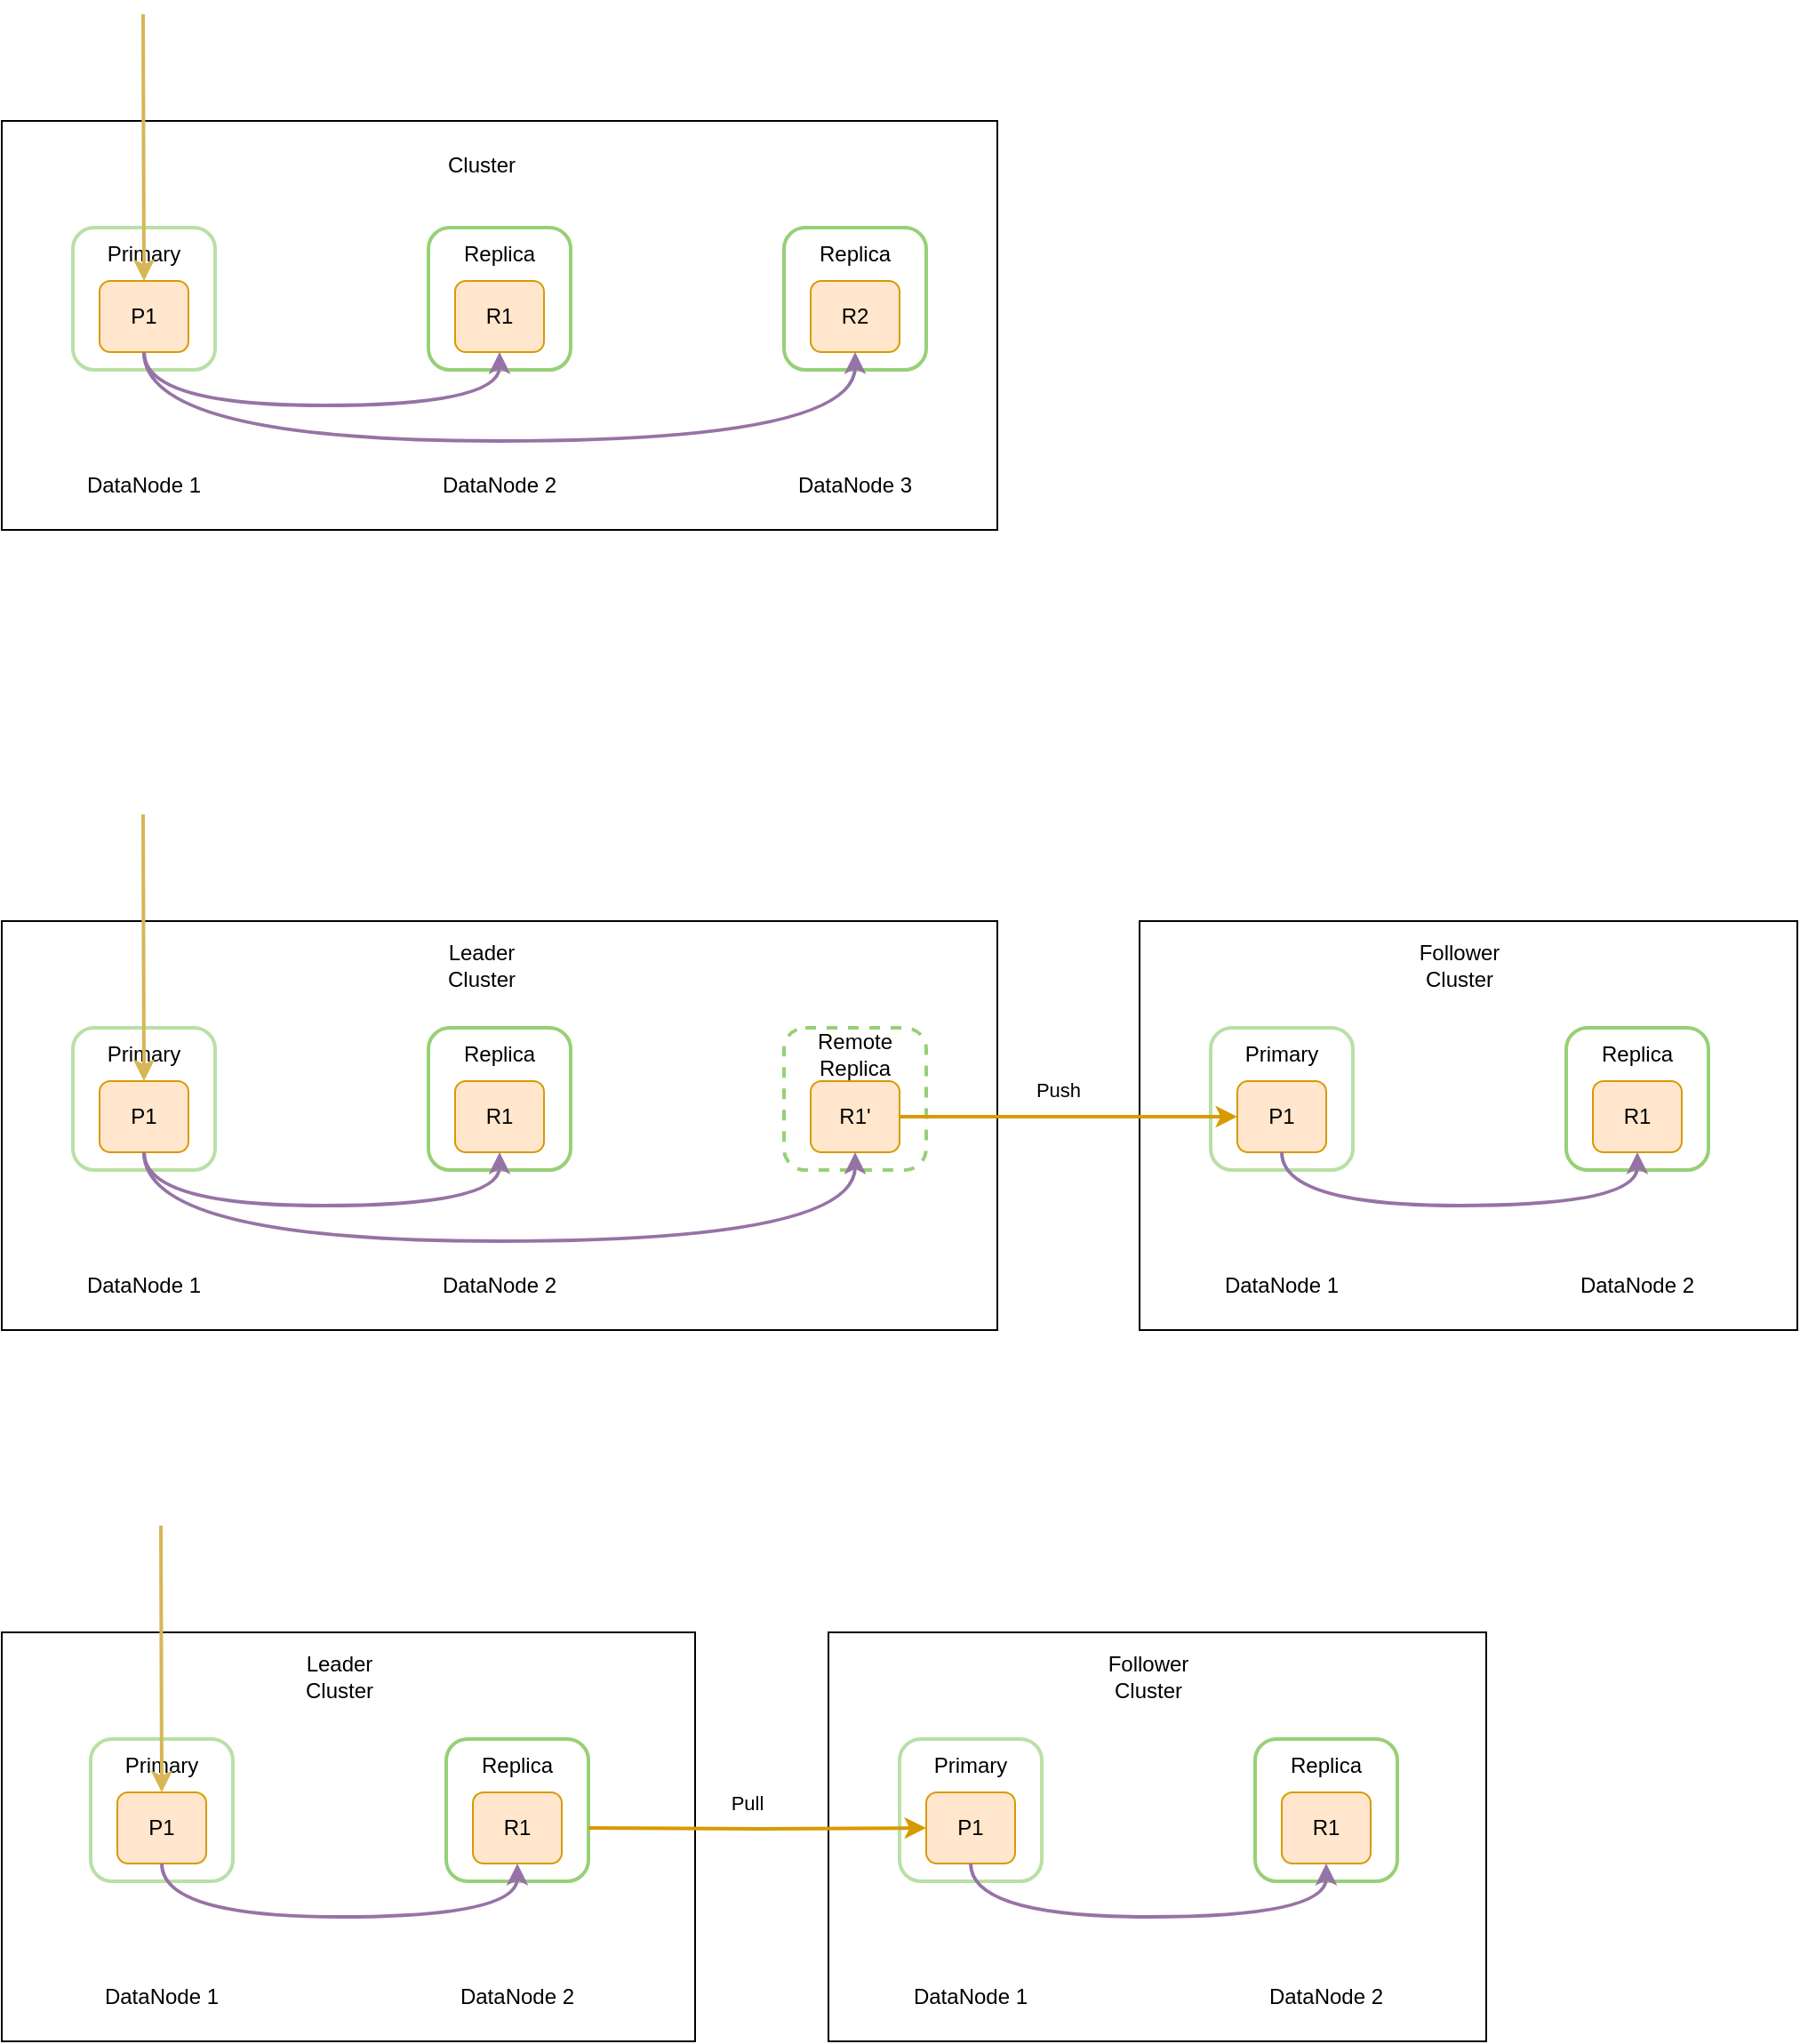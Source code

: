 <mxfile version="20.4.2" type="github">
  <diagram id="9nTsik4AKyD2Oay4WIvi" name="第 1 页">
    <mxGraphModel dx="1426" dy="794" grid="1" gridSize="10" guides="1" tooltips="1" connect="1" arrows="1" fold="1" page="1" pageScale="1" pageWidth="3300" pageHeight="4681" math="0" shadow="0">
      <root>
        <mxCell id="0" />
        <mxCell id="1" parent="0" />
        <mxCell id="qrC7Yj8JBwXGzyDAAPzy-1" value="" style="rounded=0;whiteSpace=wrap;html=1;strokeWidth=1;" vertex="1" parent="1">
          <mxGeometry x="110" y="160" width="560" height="230" as="geometry" />
        </mxCell>
        <mxCell id="qrC7Yj8JBwXGzyDAAPzy-2" value="" style="whiteSpace=wrap;html=1;aspect=fixed;strokeWidth=2;strokeColor=#B9E0A5;rounded=1;" vertex="1" parent="1">
          <mxGeometry x="150" y="220" width="80" height="80" as="geometry" />
        </mxCell>
        <mxCell id="qrC7Yj8JBwXGzyDAAPzy-3" value="P1" style="rounded=1;whiteSpace=wrap;html=1;fillColor=#ffe6cc;strokeColor=#d79b00;" vertex="1" parent="1">
          <mxGeometry x="165" y="250" width="50" height="40" as="geometry" />
        </mxCell>
        <mxCell id="qrC7Yj8JBwXGzyDAAPzy-4" value="Primary" style="text;html=1;strokeColor=none;fillColor=none;align=center;verticalAlign=middle;whiteSpace=wrap;rounded=0;" vertex="1" parent="1">
          <mxGeometry x="160" y="220" width="60" height="30" as="geometry" />
        </mxCell>
        <mxCell id="qrC7Yj8JBwXGzyDAAPzy-5" value="" style="whiteSpace=wrap;html=1;aspect=fixed;rounded=1;strokeWidth=2;strokeColor=#97D077;" vertex="1" parent="1">
          <mxGeometry x="350" y="220" width="80" height="80" as="geometry" />
        </mxCell>
        <mxCell id="qrC7Yj8JBwXGzyDAAPzy-6" value="" style="whiteSpace=wrap;html=1;aspect=fixed;strokeWidth=2;strokeColor=#97D077;rounded=1;" vertex="1" parent="1">
          <mxGeometry x="550" y="220" width="80" height="80" as="geometry" />
        </mxCell>
        <mxCell id="qrC7Yj8JBwXGzyDAAPzy-7" value="Replica" style="text;html=1;strokeColor=none;fillColor=none;align=center;verticalAlign=middle;whiteSpace=wrap;rounded=0;" vertex="1" parent="1">
          <mxGeometry x="360" y="220" width="60" height="30" as="geometry" />
        </mxCell>
        <mxCell id="qrC7Yj8JBwXGzyDAAPzy-8" value="Replica" style="text;html=1;strokeColor=none;fillColor=none;align=center;verticalAlign=middle;whiteSpace=wrap;rounded=0;" vertex="1" parent="1">
          <mxGeometry x="560" y="220" width="60" height="30" as="geometry" />
        </mxCell>
        <mxCell id="qrC7Yj8JBwXGzyDAAPzy-9" value="R1" style="rounded=1;whiteSpace=wrap;html=1;fillColor=#ffe6cc;strokeColor=#d79b00;" vertex="1" parent="1">
          <mxGeometry x="365" y="250" width="50" height="40" as="geometry" />
        </mxCell>
        <mxCell id="qrC7Yj8JBwXGzyDAAPzy-10" value="R2" style="rounded=1;whiteSpace=wrap;html=1;fillColor=#ffe6cc;strokeColor=#d79b00;" vertex="1" parent="1">
          <mxGeometry x="565" y="250" width="50" height="40" as="geometry" />
        </mxCell>
        <mxCell id="qrC7Yj8JBwXGzyDAAPzy-11" value="" style="endArrow=classic;html=1;rounded=0;entryX=0.5;entryY=1;entryDx=0;entryDy=0;fillColor=#fff2cc;strokeColor=#d6b656;strokeWidth=2;" edge="1" parent="1" target="qrC7Yj8JBwXGzyDAAPzy-4">
          <mxGeometry width="50" height="50" relative="1" as="geometry">
            <mxPoint x="189.5" y="100" as="sourcePoint" />
            <mxPoint x="189.5" y="220" as="targetPoint" />
          </mxGeometry>
        </mxCell>
        <mxCell id="qrC7Yj8JBwXGzyDAAPzy-12" style="edgeStyle=orthogonalEdgeStyle;orthogonalLoop=1;jettySize=auto;html=1;exitX=0.5;exitY=1;exitDx=0;exitDy=0;entryX=0.5;entryY=1;entryDx=0;entryDy=0;elbow=vertical;curved=1;fillColor=#e1d5e7;strokeColor=#9673a6;strokeWidth=2;" edge="1" parent="1" source="qrC7Yj8JBwXGzyDAAPzy-3" target="qrC7Yj8JBwXGzyDAAPzy-10">
          <mxGeometry relative="1" as="geometry">
            <Array as="points">
              <mxPoint x="190" y="340" />
              <mxPoint x="590" y="340" />
            </Array>
          </mxGeometry>
        </mxCell>
        <mxCell id="qrC7Yj8JBwXGzyDAAPzy-13" style="edgeStyle=orthogonalEdgeStyle;curved=1;orthogonalLoop=1;jettySize=auto;html=1;exitX=0.5;exitY=1;exitDx=0;exitDy=0;elbow=vertical;fillColor=#e1d5e7;strokeColor=#9673a6;strokeWidth=2;" edge="1" parent="1" source="qrC7Yj8JBwXGzyDAAPzy-3">
          <mxGeometry relative="1" as="geometry">
            <mxPoint x="390" y="290" as="targetPoint" />
            <Array as="points">
              <mxPoint x="190" y="320" />
              <mxPoint x="390" y="320" />
            </Array>
          </mxGeometry>
        </mxCell>
        <mxCell id="qrC7Yj8JBwXGzyDAAPzy-14" value="DataNode 1" style="text;html=1;strokeColor=none;fillColor=none;align=center;verticalAlign=middle;whiteSpace=wrap;rounded=0;strokeWidth=2;" vertex="1" parent="1">
          <mxGeometry x="150" y="350" width="80" height="30" as="geometry" />
        </mxCell>
        <mxCell id="qrC7Yj8JBwXGzyDAAPzy-15" value="DataNode 2" style="text;html=1;strokeColor=none;fillColor=none;align=center;verticalAlign=middle;whiteSpace=wrap;rounded=0;strokeWidth=2;" vertex="1" parent="1">
          <mxGeometry x="350" y="350" width="80" height="30" as="geometry" />
        </mxCell>
        <mxCell id="qrC7Yj8JBwXGzyDAAPzy-16" value="DataNode 3" style="text;html=1;strokeColor=none;fillColor=none;align=center;verticalAlign=middle;whiteSpace=wrap;rounded=0;strokeWidth=2;" vertex="1" parent="1">
          <mxGeometry x="550" y="350" width="80" height="30" as="geometry" />
        </mxCell>
        <mxCell id="qrC7Yj8JBwXGzyDAAPzy-17" value="Cluster" style="text;html=1;strokeColor=none;fillColor=none;align=center;verticalAlign=middle;whiteSpace=wrap;rounded=0;strokeWidth=2;" vertex="1" parent="1">
          <mxGeometry x="350" y="170" width="60" height="30" as="geometry" />
        </mxCell>
        <mxCell id="qrC7Yj8JBwXGzyDAAPzy-18" value="" style="rounded=0;whiteSpace=wrap;html=1;strokeWidth=1;" vertex="1" parent="1">
          <mxGeometry x="110" y="610" width="560" height="230" as="geometry" />
        </mxCell>
        <mxCell id="qrC7Yj8JBwXGzyDAAPzy-19" value="" style="whiteSpace=wrap;html=1;aspect=fixed;strokeWidth=2;strokeColor=#B9E0A5;rounded=1;" vertex="1" parent="1">
          <mxGeometry x="150" y="670" width="80" height="80" as="geometry" />
        </mxCell>
        <mxCell id="qrC7Yj8JBwXGzyDAAPzy-20" value="P1" style="rounded=1;whiteSpace=wrap;html=1;fillColor=#ffe6cc;strokeColor=#d79b00;" vertex="1" parent="1">
          <mxGeometry x="165" y="700" width="50" height="40" as="geometry" />
        </mxCell>
        <mxCell id="qrC7Yj8JBwXGzyDAAPzy-21" value="Primary" style="text;html=1;strokeColor=none;fillColor=none;align=center;verticalAlign=middle;whiteSpace=wrap;rounded=0;" vertex="1" parent="1">
          <mxGeometry x="160" y="670" width="60" height="30" as="geometry" />
        </mxCell>
        <mxCell id="qrC7Yj8JBwXGzyDAAPzy-22" value="" style="whiteSpace=wrap;html=1;aspect=fixed;rounded=1;strokeWidth=2;strokeColor=#97D077;" vertex="1" parent="1">
          <mxGeometry x="350" y="670" width="80" height="80" as="geometry" />
        </mxCell>
        <mxCell id="qrC7Yj8JBwXGzyDAAPzy-23" value="" style="whiteSpace=wrap;html=1;aspect=fixed;strokeWidth=2;strokeColor=#97D077;rounded=1;dashed=1;" vertex="1" parent="1">
          <mxGeometry x="550" y="670" width="80" height="80" as="geometry" />
        </mxCell>
        <mxCell id="qrC7Yj8JBwXGzyDAAPzy-24" value="Replica" style="text;html=1;strokeColor=none;fillColor=none;align=center;verticalAlign=middle;whiteSpace=wrap;rounded=0;" vertex="1" parent="1">
          <mxGeometry x="360" y="670" width="60" height="30" as="geometry" />
        </mxCell>
        <mxCell id="qrC7Yj8JBwXGzyDAAPzy-25" value="Remote Replica" style="text;html=1;strokeColor=none;fillColor=none;align=center;verticalAlign=middle;whiteSpace=wrap;rounded=0;" vertex="1" parent="1">
          <mxGeometry x="560" y="670" width="60" height="30" as="geometry" />
        </mxCell>
        <mxCell id="qrC7Yj8JBwXGzyDAAPzy-26" value="R1" style="rounded=1;whiteSpace=wrap;html=1;fillColor=#ffe6cc;strokeColor=#d79b00;" vertex="1" parent="1">
          <mxGeometry x="365" y="700" width="50" height="40" as="geometry" />
        </mxCell>
        <mxCell id="qrC7Yj8JBwXGzyDAAPzy-27" value="R1&#39;" style="rounded=1;whiteSpace=wrap;html=1;fillColor=#ffe6cc;strokeColor=#d79b00;" vertex="1" parent="1">
          <mxGeometry x="565" y="700" width="50" height="40" as="geometry" />
        </mxCell>
        <mxCell id="qrC7Yj8JBwXGzyDAAPzy-28" value="" style="endArrow=classic;html=1;rounded=0;entryX=0.5;entryY=1;entryDx=0;entryDy=0;fillColor=#fff2cc;strokeColor=#d6b656;strokeWidth=2;" edge="1" parent="1" target="qrC7Yj8JBwXGzyDAAPzy-21">
          <mxGeometry width="50" height="50" relative="1" as="geometry">
            <mxPoint x="189.5" y="550" as="sourcePoint" />
            <mxPoint x="189.5" y="670" as="targetPoint" />
          </mxGeometry>
        </mxCell>
        <mxCell id="qrC7Yj8JBwXGzyDAAPzy-29" style="edgeStyle=orthogonalEdgeStyle;orthogonalLoop=1;jettySize=auto;html=1;exitX=0.5;exitY=1;exitDx=0;exitDy=0;entryX=0.5;entryY=1;entryDx=0;entryDy=0;elbow=vertical;curved=1;fillColor=#e1d5e7;strokeColor=#9673a6;strokeWidth=2;" edge="1" parent="1" source="qrC7Yj8JBwXGzyDAAPzy-20" target="qrC7Yj8JBwXGzyDAAPzy-27">
          <mxGeometry relative="1" as="geometry">
            <Array as="points">
              <mxPoint x="190" y="790" />
              <mxPoint x="590" y="790" />
            </Array>
          </mxGeometry>
        </mxCell>
        <mxCell id="qrC7Yj8JBwXGzyDAAPzy-30" style="edgeStyle=orthogonalEdgeStyle;curved=1;orthogonalLoop=1;jettySize=auto;html=1;exitX=0.5;exitY=1;exitDx=0;exitDy=0;elbow=vertical;fillColor=#e1d5e7;strokeColor=#9673a6;strokeWidth=2;" edge="1" parent="1" source="qrC7Yj8JBwXGzyDAAPzy-20">
          <mxGeometry relative="1" as="geometry">
            <mxPoint x="390" y="740" as="targetPoint" />
            <Array as="points">
              <mxPoint x="190" y="770" />
              <mxPoint x="390" y="770" />
            </Array>
          </mxGeometry>
        </mxCell>
        <mxCell id="qrC7Yj8JBwXGzyDAAPzy-31" value="DataNode 1" style="text;html=1;strokeColor=none;fillColor=none;align=center;verticalAlign=middle;whiteSpace=wrap;rounded=0;strokeWidth=2;" vertex="1" parent="1">
          <mxGeometry x="150" y="800" width="80" height="30" as="geometry" />
        </mxCell>
        <mxCell id="qrC7Yj8JBwXGzyDAAPzy-32" value="DataNode 2" style="text;html=1;strokeColor=none;fillColor=none;align=center;verticalAlign=middle;whiteSpace=wrap;rounded=0;strokeWidth=2;" vertex="1" parent="1">
          <mxGeometry x="350" y="800" width="80" height="30" as="geometry" />
        </mxCell>
        <mxCell id="qrC7Yj8JBwXGzyDAAPzy-33" value="Leader Cluster" style="text;html=1;strokeColor=none;fillColor=none;align=center;verticalAlign=middle;whiteSpace=wrap;rounded=0;strokeWidth=2;" vertex="1" parent="1">
          <mxGeometry x="350" y="620" width="60" height="30" as="geometry" />
        </mxCell>
        <mxCell id="qrC7Yj8JBwXGzyDAAPzy-34" value="" style="rounded=0;whiteSpace=wrap;html=1;strokeWidth=1;" vertex="1" parent="1">
          <mxGeometry x="750" y="610" width="370" height="230" as="geometry" />
        </mxCell>
        <mxCell id="qrC7Yj8JBwXGzyDAAPzy-35" value="" style="whiteSpace=wrap;html=1;aspect=fixed;strokeWidth=2;strokeColor=#B9E0A5;rounded=1;" vertex="1" parent="1">
          <mxGeometry x="790" y="670" width="80" height="80" as="geometry" />
        </mxCell>
        <mxCell id="qrC7Yj8JBwXGzyDAAPzy-36" value="P1" style="rounded=1;whiteSpace=wrap;html=1;fillColor=#ffe6cc;strokeColor=#d79b00;" vertex="1" parent="1">
          <mxGeometry x="805" y="700" width="50" height="40" as="geometry" />
        </mxCell>
        <mxCell id="qrC7Yj8JBwXGzyDAAPzy-37" value="Primary" style="text;html=1;strokeColor=none;fillColor=none;align=center;verticalAlign=middle;whiteSpace=wrap;rounded=0;" vertex="1" parent="1">
          <mxGeometry x="800" y="670" width="60" height="30" as="geometry" />
        </mxCell>
        <mxCell id="qrC7Yj8JBwXGzyDAAPzy-38" value="" style="whiteSpace=wrap;html=1;aspect=fixed;rounded=1;strokeWidth=2;strokeColor=#97D077;" vertex="1" parent="1">
          <mxGeometry x="990" y="670" width="80" height="80" as="geometry" />
        </mxCell>
        <mxCell id="qrC7Yj8JBwXGzyDAAPzy-39" value="Replica" style="text;html=1;strokeColor=none;fillColor=none;align=center;verticalAlign=middle;whiteSpace=wrap;rounded=0;" vertex="1" parent="1">
          <mxGeometry x="1000" y="670" width="60" height="30" as="geometry" />
        </mxCell>
        <mxCell id="qrC7Yj8JBwXGzyDAAPzy-40" value="R1" style="rounded=1;whiteSpace=wrap;html=1;fillColor=#ffe6cc;strokeColor=#d79b00;" vertex="1" parent="1">
          <mxGeometry x="1005" y="700" width="50" height="40" as="geometry" />
        </mxCell>
        <mxCell id="qrC7Yj8JBwXGzyDAAPzy-41" style="edgeStyle=orthogonalEdgeStyle;curved=1;orthogonalLoop=1;jettySize=auto;html=1;exitX=0.5;exitY=1;exitDx=0;exitDy=0;elbow=vertical;fillColor=#e1d5e7;strokeColor=#9673a6;strokeWidth=2;" edge="1" parent="1" source="qrC7Yj8JBwXGzyDAAPzy-36">
          <mxGeometry relative="1" as="geometry">
            <mxPoint x="1030" y="740" as="targetPoint" />
            <Array as="points">
              <mxPoint x="830" y="770" />
              <mxPoint x="1030" y="770" />
            </Array>
          </mxGeometry>
        </mxCell>
        <mxCell id="qrC7Yj8JBwXGzyDAAPzy-42" value="DataNode 1" style="text;html=1;strokeColor=none;fillColor=none;align=center;verticalAlign=middle;whiteSpace=wrap;rounded=0;strokeWidth=2;" vertex="1" parent="1">
          <mxGeometry x="790" y="800" width="80" height="30" as="geometry" />
        </mxCell>
        <mxCell id="qrC7Yj8JBwXGzyDAAPzy-43" value="DataNode 2" style="text;html=1;strokeColor=none;fillColor=none;align=center;verticalAlign=middle;whiteSpace=wrap;rounded=0;strokeWidth=2;" vertex="1" parent="1">
          <mxGeometry x="990" y="800" width="80" height="30" as="geometry" />
        </mxCell>
        <mxCell id="qrC7Yj8JBwXGzyDAAPzy-44" value="Follower&lt;br&gt;Cluster" style="text;html=1;strokeColor=none;fillColor=none;align=center;verticalAlign=middle;whiteSpace=wrap;rounded=0;strokeWidth=2;" vertex="1" parent="1">
          <mxGeometry x="900" y="620" width="60" height="30" as="geometry" />
        </mxCell>
        <mxCell id="qrC7Yj8JBwXGzyDAAPzy-45" style="edgeStyle=orthogonalEdgeStyle;rounded=0;orthogonalLoop=1;jettySize=auto;html=1;exitX=1;exitY=0.5;exitDx=0;exitDy=0;entryX=0;entryY=0.5;entryDx=0;entryDy=0;strokeWidth=2;fillColor=#ffe6cc;strokeColor=#d79b00;" edge="1" parent="1" source="qrC7Yj8JBwXGzyDAAPzy-27" target="qrC7Yj8JBwXGzyDAAPzy-36">
          <mxGeometry relative="1" as="geometry" />
        </mxCell>
        <mxCell id="qrC7Yj8JBwXGzyDAAPzy-46" value="Push" style="edgeLabel;html=1;align=center;verticalAlign=middle;resizable=0;points=[];" vertex="1" connectable="0" parent="qrC7Yj8JBwXGzyDAAPzy-45">
          <mxGeometry x="-0.116" y="-1" relative="1" as="geometry">
            <mxPoint x="5" y="-16" as="offset" />
          </mxGeometry>
        </mxCell>
        <mxCell id="qrC7Yj8JBwXGzyDAAPzy-47" value="" style="rounded=0;whiteSpace=wrap;html=1;strokeWidth=1;" vertex="1" parent="1">
          <mxGeometry x="110" y="1010" width="390" height="230" as="geometry" />
        </mxCell>
        <mxCell id="qrC7Yj8JBwXGzyDAAPzy-48" value="" style="whiteSpace=wrap;html=1;aspect=fixed;strokeWidth=2;strokeColor=#B9E0A5;rounded=1;" vertex="1" parent="1">
          <mxGeometry x="160" y="1070" width="80" height="80" as="geometry" />
        </mxCell>
        <mxCell id="qrC7Yj8JBwXGzyDAAPzy-49" value="P1" style="rounded=1;whiteSpace=wrap;html=1;fillColor=#ffe6cc;strokeColor=#d79b00;" vertex="1" parent="1">
          <mxGeometry x="175" y="1100" width="50" height="40" as="geometry" />
        </mxCell>
        <mxCell id="qrC7Yj8JBwXGzyDAAPzy-50" value="Primary" style="text;html=1;strokeColor=none;fillColor=none;align=center;verticalAlign=middle;whiteSpace=wrap;rounded=0;" vertex="1" parent="1">
          <mxGeometry x="170" y="1070" width="60" height="30" as="geometry" />
        </mxCell>
        <mxCell id="qrC7Yj8JBwXGzyDAAPzy-51" value="" style="whiteSpace=wrap;html=1;aspect=fixed;rounded=1;strokeWidth=2;strokeColor=#97D077;" vertex="1" parent="1">
          <mxGeometry x="360" y="1070" width="80" height="80" as="geometry" />
        </mxCell>
        <mxCell id="qrC7Yj8JBwXGzyDAAPzy-52" value="Replica" style="text;html=1;strokeColor=none;fillColor=none;align=center;verticalAlign=middle;whiteSpace=wrap;rounded=0;" vertex="1" parent="1">
          <mxGeometry x="370" y="1070" width="60" height="30" as="geometry" />
        </mxCell>
        <mxCell id="qrC7Yj8JBwXGzyDAAPzy-53" value="R1" style="rounded=1;whiteSpace=wrap;html=1;fillColor=#ffe6cc;strokeColor=#d79b00;" vertex="1" parent="1">
          <mxGeometry x="375" y="1100" width="50" height="40" as="geometry" />
        </mxCell>
        <mxCell id="qrC7Yj8JBwXGzyDAAPzy-54" value="" style="endArrow=classic;html=1;rounded=0;entryX=0.5;entryY=1;entryDx=0;entryDy=0;fillColor=#fff2cc;strokeColor=#d6b656;strokeWidth=2;" edge="1" parent="1" target="qrC7Yj8JBwXGzyDAAPzy-50">
          <mxGeometry width="50" height="50" relative="1" as="geometry">
            <mxPoint x="199.5" y="950" as="sourcePoint" />
            <mxPoint x="199.5" y="1070" as="targetPoint" />
          </mxGeometry>
        </mxCell>
        <mxCell id="qrC7Yj8JBwXGzyDAAPzy-55" style="edgeStyle=orthogonalEdgeStyle;curved=1;orthogonalLoop=1;jettySize=auto;html=1;exitX=0.5;exitY=1;exitDx=0;exitDy=0;elbow=vertical;fillColor=#e1d5e7;strokeColor=#9673a6;strokeWidth=2;" edge="1" parent="1" source="qrC7Yj8JBwXGzyDAAPzy-49">
          <mxGeometry relative="1" as="geometry">
            <mxPoint x="400" y="1140" as="targetPoint" />
            <Array as="points">
              <mxPoint x="200" y="1170" />
              <mxPoint x="400" y="1170" />
            </Array>
          </mxGeometry>
        </mxCell>
        <mxCell id="qrC7Yj8JBwXGzyDAAPzy-56" value="DataNode 1" style="text;html=1;strokeColor=none;fillColor=none;align=center;verticalAlign=middle;whiteSpace=wrap;rounded=0;strokeWidth=2;" vertex="1" parent="1">
          <mxGeometry x="160" y="1200" width="80" height="30" as="geometry" />
        </mxCell>
        <mxCell id="qrC7Yj8JBwXGzyDAAPzy-57" value="DataNode 2" style="text;html=1;strokeColor=none;fillColor=none;align=center;verticalAlign=middle;whiteSpace=wrap;rounded=0;strokeWidth=2;" vertex="1" parent="1">
          <mxGeometry x="360" y="1200" width="80" height="30" as="geometry" />
        </mxCell>
        <mxCell id="qrC7Yj8JBwXGzyDAAPzy-58" value="Leader Cluster" style="text;html=1;strokeColor=none;fillColor=none;align=center;verticalAlign=middle;whiteSpace=wrap;rounded=0;strokeWidth=2;" vertex="1" parent="1">
          <mxGeometry x="270" y="1020" width="60" height="30" as="geometry" />
        </mxCell>
        <mxCell id="qrC7Yj8JBwXGzyDAAPzy-59" value="" style="rounded=0;whiteSpace=wrap;html=1;strokeWidth=1;" vertex="1" parent="1">
          <mxGeometry x="575" y="1010" width="370" height="230" as="geometry" />
        </mxCell>
        <mxCell id="qrC7Yj8JBwXGzyDAAPzy-60" value="" style="whiteSpace=wrap;html=1;aspect=fixed;strokeWidth=2;strokeColor=#B9E0A5;rounded=1;" vertex="1" parent="1">
          <mxGeometry x="615" y="1070" width="80" height="80" as="geometry" />
        </mxCell>
        <mxCell id="qrC7Yj8JBwXGzyDAAPzy-61" value="P1" style="rounded=1;whiteSpace=wrap;html=1;fillColor=#ffe6cc;strokeColor=#d79b00;" vertex="1" parent="1">
          <mxGeometry x="630" y="1100" width="50" height="40" as="geometry" />
        </mxCell>
        <mxCell id="qrC7Yj8JBwXGzyDAAPzy-62" value="Primary" style="text;html=1;strokeColor=none;fillColor=none;align=center;verticalAlign=middle;whiteSpace=wrap;rounded=0;" vertex="1" parent="1">
          <mxGeometry x="625" y="1070" width="60" height="30" as="geometry" />
        </mxCell>
        <mxCell id="qrC7Yj8JBwXGzyDAAPzy-63" value="" style="whiteSpace=wrap;html=1;aspect=fixed;rounded=1;strokeWidth=2;strokeColor=#97D077;" vertex="1" parent="1">
          <mxGeometry x="815" y="1070" width="80" height="80" as="geometry" />
        </mxCell>
        <mxCell id="qrC7Yj8JBwXGzyDAAPzy-64" value="Replica" style="text;html=1;strokeColor=none;fillColor=none;align=center;verticalAlign=middle;whiteSpace=wrap;rounded=0;" vertex="1" parent="1">
          <mxGeometry x="825" y="1070" width="60" height="30" as="geometry" />
        </mxCell>
        <mxCell id="qrC7Yj8JBwXGzyDAAPzy-65" value="R1" style="rounded=1;whiteSpace=wrap;html=1;fillColor=#ffe6cc;strokeColor=#d79b00;" vertex="1" parent="1">
          <mxGeometry x="830" y="1100" width="50" height="40" as="geometry" />
        </mxCell>
        <mxCell id="qrC7Yj8JBwXGzyDAAPzy-66" style="edgeStyle=orthogonalEdgeStyle;curved=1;orthogonalLoop=1;jettySize=auto;html=1;exitX=0.5;exitY=1;exitDx=0;exitDy=0;elbow=vertical;fillColor=#e1d5e7;strokeColor=#9673a6;strokeWidth=2;" edge="1" parent="1" source="qrC7Yj8JBwXGzyDAAPzy-61">
          <mxGeometry relative="1" as="geometry">
            <mxPoint x="855" y="1140" as="targetPoint" />
            <Array as="points">
              <mxPoint x="655" y="1170" />
              <mxPoint x="855" y="1170" />
            </Array>
          </mxGeometry>
        </mxCell>
        <mxCell id="qrC7Yj8JBwXGzyDAAPzy-67" value="DataNode 1" style="text;html=1;strokeColor=none;fillColor=none;align=center;verticalAlign=middle;whiteSpace=wrap;rounded=0;strokeWidth=2;" vertex="1" parent="1">
          <mxGeometry x="615" y="1200" width="80" height="30" as="geometry" />
        </mxCell>
        <mxCell id="qrC7Yj8JBwXGzyDAAPzy-68" value="DataNode 2" style="text;html=1;strokeColor=none;fillColor=none;align=center;verticalAlign=middle;whiteSpace=wrap;rounded=0;strokeWidth=2;" vertex="1" parent="1">
          <mxGeometry x="815" y="1200" width="80" height="30" as="geometry" />
        </mxCell>
        <mxCell id="qrC7Yj8JBwXGzyDAAPzy-69" value="Follower&lt;br&gt;Cluster" style="text;html=1;strokeColor=none;fillColor=none;align=center;verticalAlign=middle;whiteSpace=wrap;rounded=0;strokeWidth=2;" vertex="1" parent="1">
          <mxGeometry x="725" y="1020" width="60" height="30" as="geometry" />
        </mxCell>
        <mxCell id="qrC7Yj8JBwXGzyDAAPzy-70" style="edgeStyle=orthogonalEdgeStyle;rounded=0;orthogonalLoop=1;jettySize=auto;html=1;exitX=1;exitY=0.5;exitDx=0;exitDy=0;entryX=0;entryY=0.5;entryDx=0;entryDy=0;strokeWidth=2;fillColor=#ffe6cc;strokeColor=#d79b00;" edge="1" parent="1" target="qrC7Yj8JBwXGzyDAAPzy-61">
          <mxGeometry relative="1" as="geometry">
            <mxPoint x="440" y="1120" as="sourcePoint" />
          </mxGeometry>
        </mxCell>
        <mxCell id="qrC7Yj8JBwXGzyDAAPzy-71" value="Pull" style="edgeLabel;html=1;align=center;verticalAlign=middle;resizable=0;points=[];" vertex="1" connectable="0" parent="qrC7Yj8JBwXGzyDAAPzy-70">
          <mxGeometry x="-0.116" y="-1" relative="1" as="geometry">
            <mxPoint x="5" y="-16" as="offset" />
          </mxGeometry>
        </mxCell>
      </root>
    </mxGraphModel>
  </diagram>
</mxfile>
